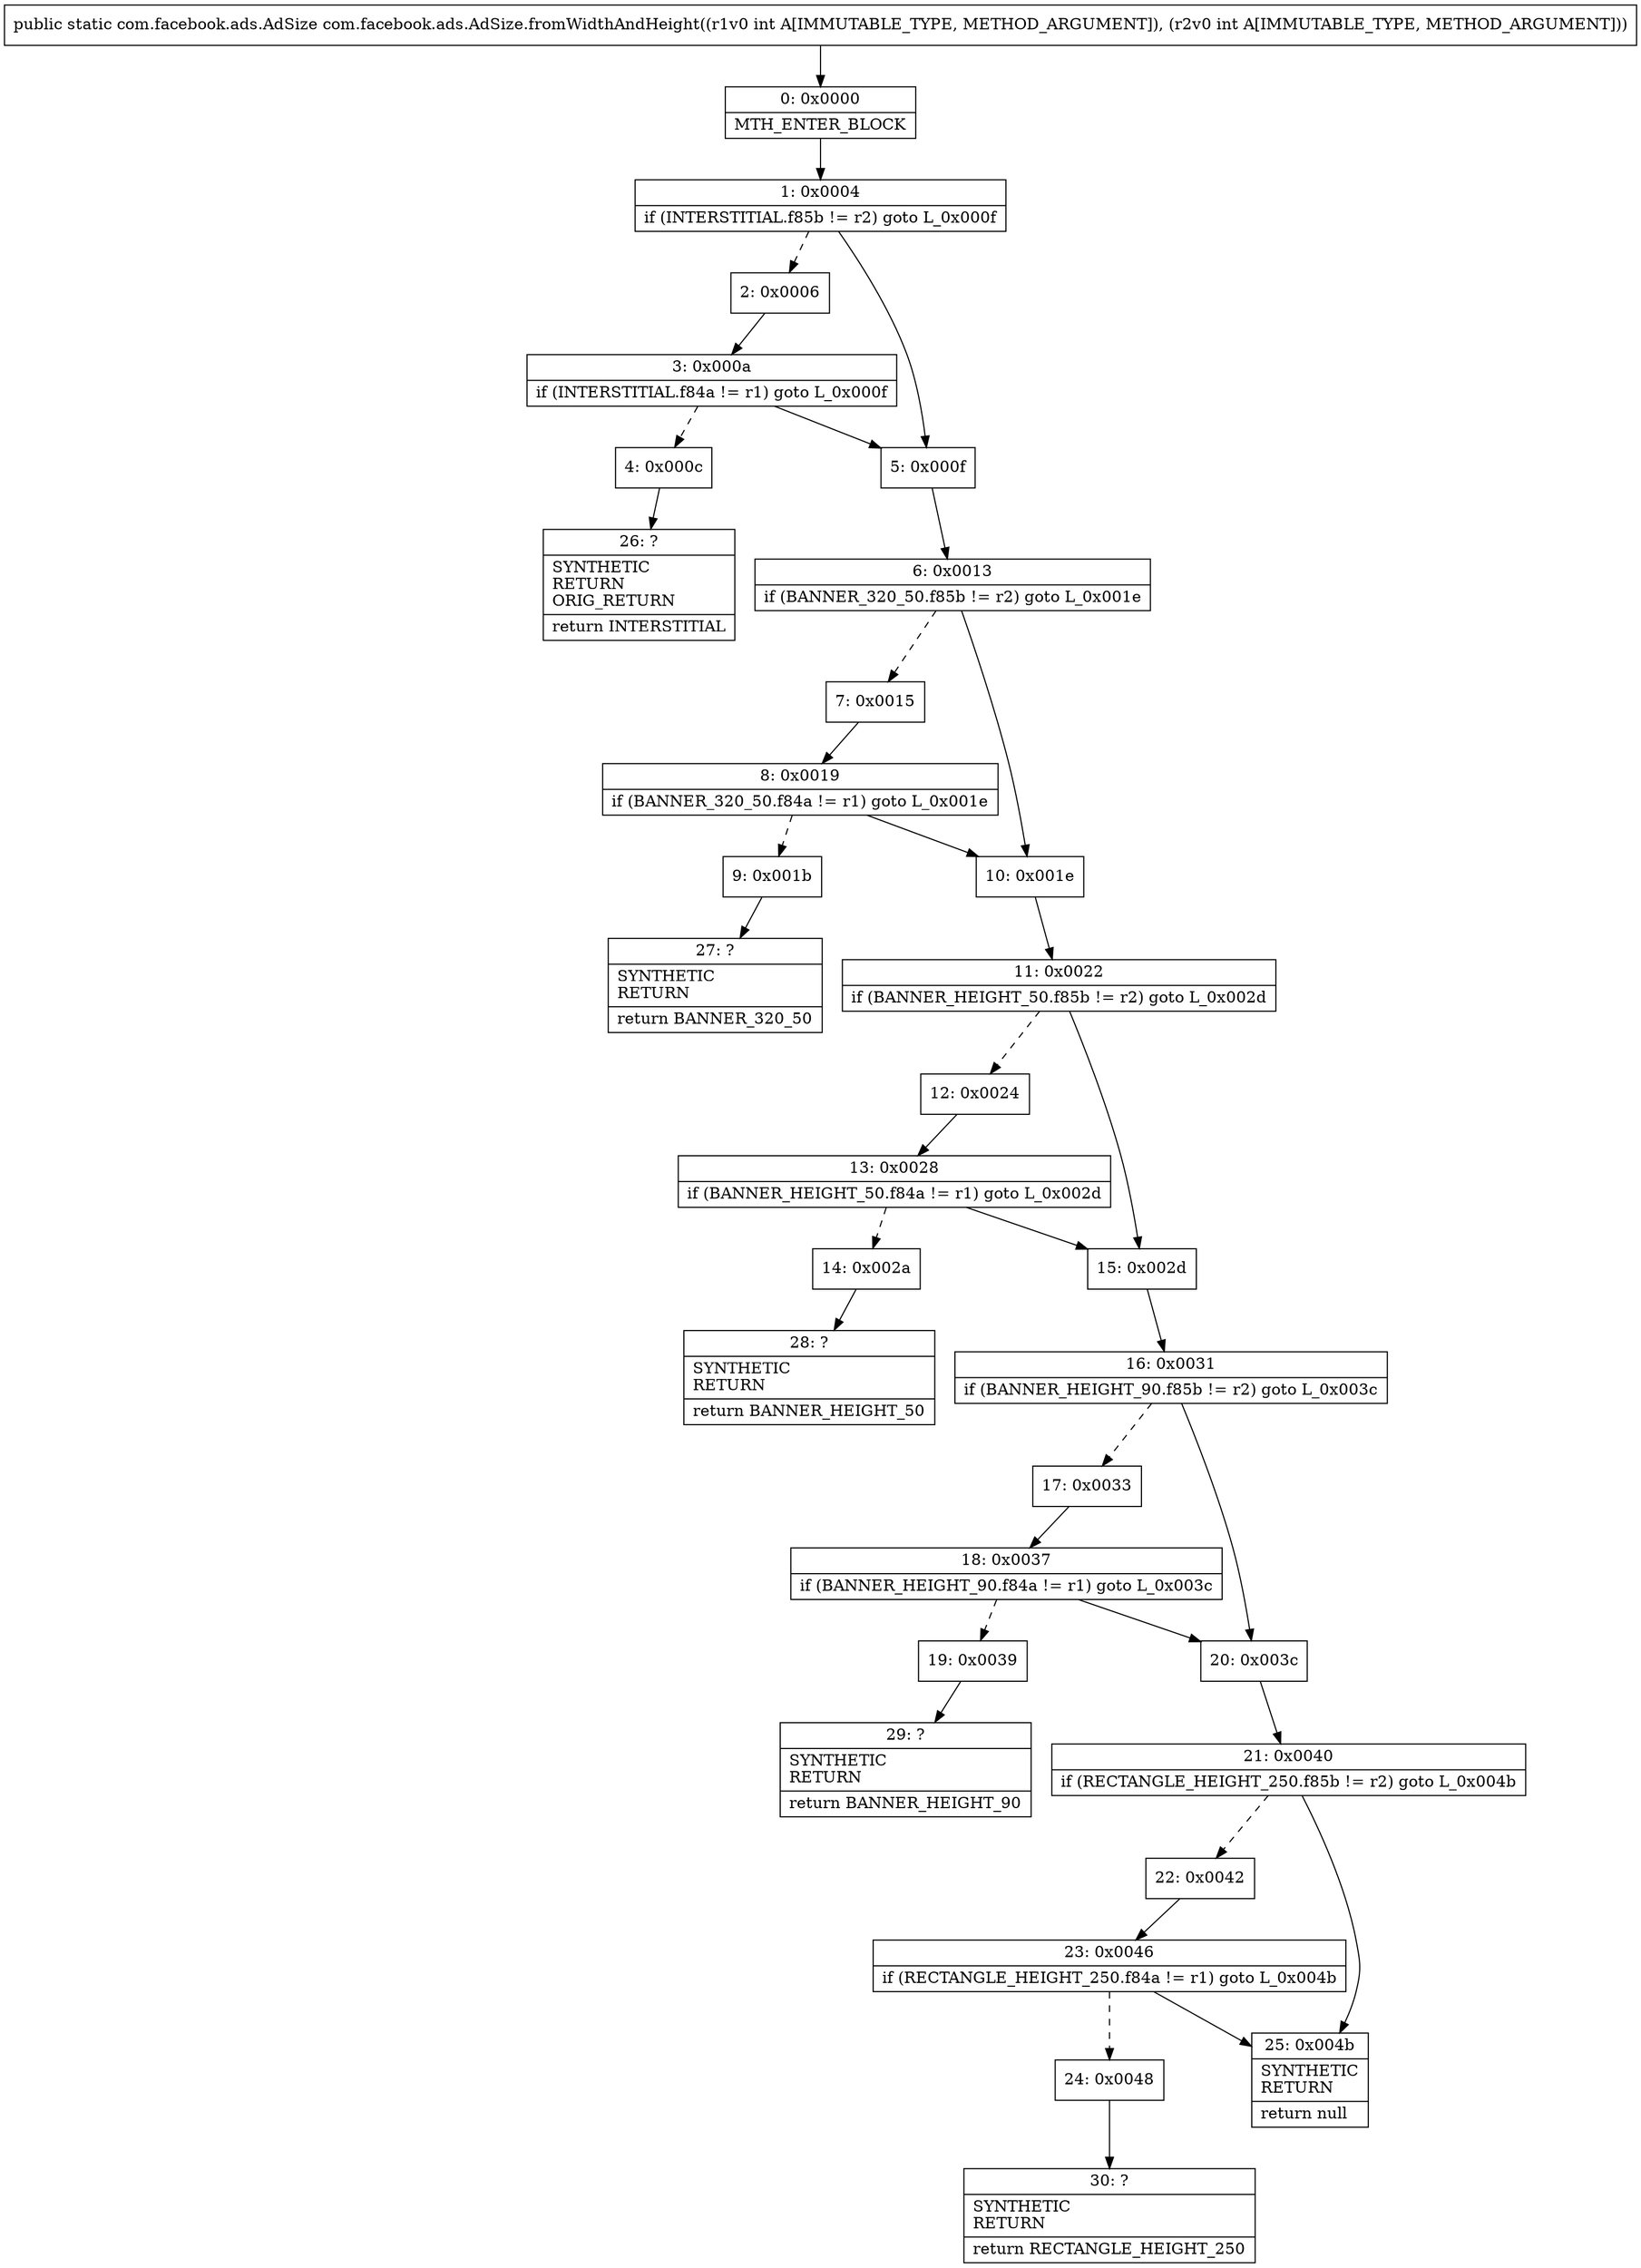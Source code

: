 digraph "CFG forcom.facebook.ads.AdSize.fromWidthAndHeight(II)Lcom\/facebook\/ads\/AdSize;" {
Node_0 [shape=record,label="{0\:\ 0x0000|MTH_ENTER_BLOCK\l}"];
Node_1 [shape=record,label="{1\:\ 0x0004|if (INTERSTITIAL.f85b != r2) goto L_0x000f\l}"];
Node_2 [shape=record,label="{2\:\ 0x0006}"];
Node_3 [shape=record,label="{3\:\ 0x000a|if (INTERSTITIAL.f84a != r1) goto L_0x000f\l}"];
Node_4 [shape=record,label="{4\:\ 0x000c}"];
Node_5 [shape=record,label="{5\:\ 0x000f}"];
Node_6 [shape=record,label="{6\:\ 0x0013|if (BANNER_320_50.f85b != r2) goto L_0x001e\l}"];
Node_7 [shape=record,label="{7\:\ 0x0015}"];
Node_8 [shape=record,label="{8\:\ 0x0019|if (BANNER_320_50.f84a != r1) goto L_0x001e\l}"];
Node_9 [shape=record,label="{9\:\ 0x001b}"];
Node_10 [shape=record,label="{10\:\ 0x001e}"];
Node_11 [shape=record,label="{11\:\ 0x0022|if (BANNER_HEIGHT_50.f85b != r2) goto L_0x002d\l}"];
Node_12 [shape=record,label="{12\:\ 0x0024}"];
Node_13 [shape=record,label="{13\:\ 0x0028|if (BANNER_HEIGHT_50.f84a != r1) goto L_0x002d\l}"];
Node_14 [shape=record,label="{14\:\ 0x002a}"];
Node_15 [shape=record,label="{15\:\ 0x002d}"];
Node_16 [shape=record,label="{16\:\ 0x0031|if (BANNER_HEIGHT_90.f85b != r2) goto L_0x003c\l}"];
Node_17 [shape=record,label="{17\:\ 0x0033}"];
Node_18 [shape=record,label="{18\:\ 0x0037|if (BANNER_HEIGHT_90.f84a != r1) goto L_0x003c\l}"];
Node_19 [shape=record,label="{19\:\ 0x0039}"];
Node_20 [shape=record,label="{20\:\ 0x003c}"];
Node_21 [shape=record,label="{21\:\ 0x0040|if (RECTANGLE_HEIGHT_250.f85b != r2) goto L_0x004b\l}"];
Node_22 [shape=record,label="{22\:\ 0x0042}"];
Node_23 [shape=record,label="{23\:\ 0x0046|if (RECTANGLE_HEIGHT_250.f84a != r1) goto L_0x004b\l}"];
Node_24 [shape=record,label="{24\:\ 0x0048}"];
Node_25 [shape=record,label="{25\:\ 0x004b|SYNTHETIC\lRETURN\l|return null\l}"];
Node_26 [shape=record,label="{26\:\ ?|SYNTHETIC\lRETURN\lORIG_RETURN\l|return INTERSTITIAL\l}"];
Node_27 [shape=record,label="{27\:\ ?|SYNTHETIC\lRETURN\l|return BANNER_320_50\l}"];
Node_28 [shape=record,label="{28\:\ ?|SYNTHETIC\lRETURN\l|return BANNER_HEIGHT_50\l}"];
Node_29 [shape=record,label="{29\:\ ?|SYNTHETIC\lRETURN\l|return BANNER_HEIGHT_90\l}"];
Node_30 [shape=record,label="{30\:\ ?|SYNTHETIC\lRETURN\l|return RECTANGLE_HEIGHT_250\l}"];
MethodNode[shape=record,label="{public static com.facebook.ads.AdSize com.facebook.ads.AdSize.fromWidthAndHeight((r1v0 int A[IMMUTABLE_TYPE, METHOD_ARGUMENT]), (r2v0 int A[IMMUTABLE_TYPE, METHOD_ARGUMENT])) }"];
MethodNode -> Node_0;
Node_0 -> Node_1;
Node_1 -> Node_2[style=dashed];
Node_1 -> Node_5;
Node_2 -> Node_3;
Node_3 -> Node_4[style=dashed];
Node_3 -> Node_5;
Node_4 -> Node_26;
Node_5 -> Node_6;
Node_6 -> Node_7[style=dashed];
Node_6 -> Node_10;
Node_7 -> Node_8;
Node_8 -> Node_9[style=dashed];
Node_8 -> Node_10;
Node_9 -> Node_27;
Node_10 -> Node_11;
Node_11 -> Node_12[style=dashed];
Node_11 -> Node_15;
Node_12 -> Node_13;
Node_13 -> Node_14[style=dashed];
Node_13 -> Node_15;
Node_14 -> Node_28;
Node_15 -> Node_16;
Node_16 -> Node_17[style=dashed];
Node_16 -> Node_20;
Node_17 -> Node_18;
Node_18 -> Node_19[style=dashed];
Node_18 -> Node_20;
Node_19 -> Node_29;
Node_20 -> Node_21;
Node_21 -> Node_22[style=dashed];
Node_21 -> Node_25;
Node_22 -> Node_23;
Node_23 -> Node_24[style=dashed];
Node_23 -> Node_25;
Node_24 -> Node_30;
}

